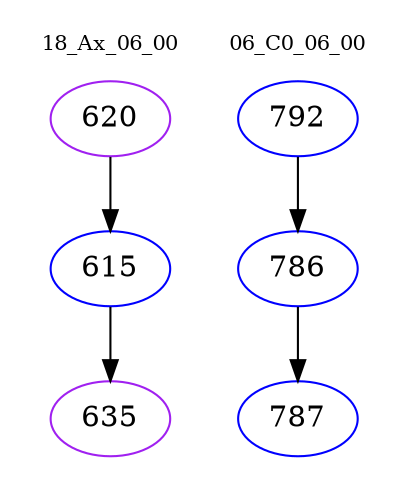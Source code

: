 digraph{
subgraph cluster_0 {
color = white
label = "18_Ax_06_00";
fontsize=10;
T0_620 [label="620", color="purple"]
T0_620 -> T0_615 [color="black"]
T0_615 [label="615", color="blue"]
T0_615 -> T0_635 [color="black"]
T0_635 [label="635", color="purple"]
}
subgraph cluster_1 {
color = white
label = "06_C0_06_00";
fontsize=10;
T1_792 [label="792", color="blue"]
T1_792 -> T1_786 [color="black"]
T1_786 [label="786", color="blue"]
T1_786 -> T1_787 [color="black"]
T1_787 [label="787", color="blue"]
}
}
